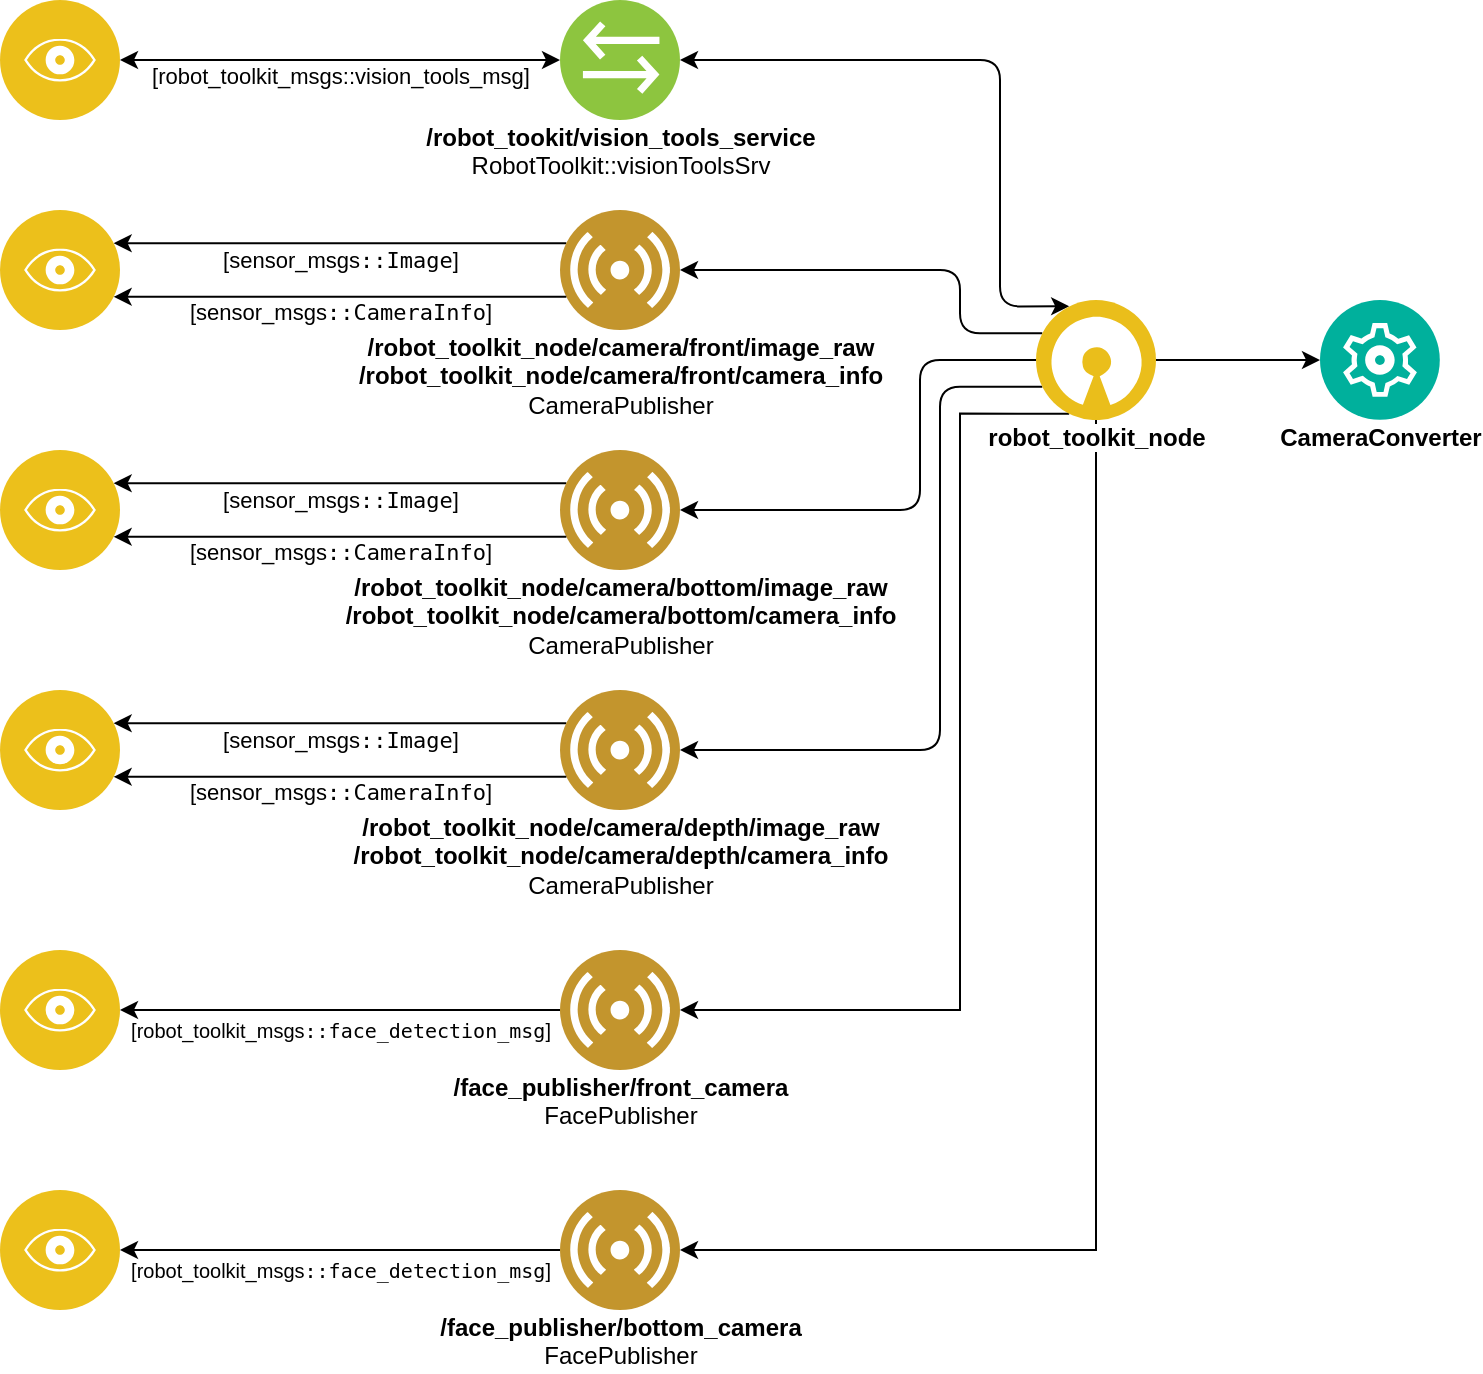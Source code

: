 <mxfile version="10.7.7" type="device"><diagram id="i_G1sJ6apPRsVd_6MF1_" name="Page-1"><mxGraphModel dx="1969" dy="1169" grid="1" gridSize="10" guides="1" tooltips="1" connect="1" arrows="1" fold="1" page="1" pageScale="1" pageWidth="850" pageHeight="1100" math="0" shadow="0"><root><mxCell id="0"/><mxCell id="1" parent="0"/><mxCell id="Xuhcu1reCGZLSPkCSpRx-32" style="edgeStyle=orthogonalEdgeStyle;rounded=1;orthogonalLoop=1;jettySize=auto;html=1;exitX=0.25;exitY=0;exitDx=0;exitDy=0;entryX=1;entryY=0.5;entryDx=0;entryDy=0;fontColor=#000000;startArrow=classic;startFill=1;spacingTop=-5;" parent="1" source="Xuhcu1reCGZLSPkCSpRx-1" target="Xuhcu1reCGZLSPkCSpRx-4" edge="1"><mxGeometry relative="1" as="geometry"><Array as="points"><mxPoint x="560" y="218"/><mxPoint x="560" y="95"/></Array></mxGeometry></mxCell><mxCell id="Xuhcu1reCGZLSPkCSpRx-40" style="edgeStyle=orthogonalEdgeStyle;rounded=1;orthogonalLoop=1;jettySize=auto;html=1;exitX=0;exitY=0.25;exitDx=0;exitDy=0;entryX=1;entryY=0.5;entryDx=0;entryDy=0;startArrow=none;startFill=0;endArrow=classic;endFill=1;fontColor=#000000;spacingTop=-5;" parent="1" source="Xuhcu1reCGZLSPkCSpRx-1" target="Xuhcu1reCGZLSPkCSpRx-3" edge="1"><mxGeometry relative="1" as="geometry"><Array as="points"><mxPoint x="540" y="232"/><mxPoint x="540" y="200"/></Array></mxGeometry></mxCell><mxCell id="Xuhcu1reCGZLSPkCSpRx-50" style="edgeStyle=orthogonalEdgeStyle;rounded=1;orthogonalLoop=1;jettySize=auto;html=1;exitX=0;exitY=0.5;exitDx=0;exitDy=0;entryX=1;entryY=0.5;entryDx=0;entryDy=0;startArrow=none;startFill=0;endArrow=classic;endFill=1;fontColor=#000000;spacingTop=-5;" parent="1" source="Xuhcu1reCGZLSPkCSpRx-1" target="losZdqoc-aFx0LQY1bLT-7" edge="1"><mxGeometry relative="1" as="geometry"><mxPoint x="400" y="350" as="targetPoint"/><Array as="points"><mxPoint x="520" y="245"/><mxPoint x="520" y="320"/></Array></mxGeometry></mxCell><mxCell id="Xuhcu1reCGZLSPkCSpRx-51" style="edgeStyle=orthogonalEdgeStyle;rounded=1;orthogonalLoop=1;jettySize=auto;html=1;exitX=0;exitY=0.75;exitDx=0;exitDy=0;startArrow=none;startFill=0;endArrow=classic;endFill=1;fontColor=#000000;spacingTop=-5;entryX=1;entryY=0.5;entryDx=0;entryDy=0;" parent="1" source="Xuhcu1reCGZLSPkCSpRx-1" target="losZdqoc-aFx0LQY1bLT-11" edge="1"><mxGeometry relative="1" as="geometry"><Array as="points"><mxPoint x="530" y="258"/><mxPoint x="530" y="440"/></Array><mxPoint x="581" y="460" as="targetPoint"/></mxGeometry></mxCell><mxCell id="OilvU9cy9Bzv-2yW6PY0-7" style="edgeStyle=orthogonalEdgeStyle;rounded=0;orthogonalLoop=1;jettySize=auto;html=1;exitX=0.25;exitY=1;exitDx=0;exitDy=0;entryX=1;entryY=0.5;entryDx=0;entryDy=0;" edge="1" parent="1" source="Xuhcu1reCGZLSPkCSpRx-1" target="OilvU9cy9Bzv-2yW6PY0-2"><mxGeometry relative="1" as="geometry"><Array as="points"><mxPoint x="540" y="272"/><mxPoint x="540" y="570"/></Array></mxGeometry></mxCell><mxCell id="OilvU9cy9Bzv-2yW6PY0-11" style="edgeStyle=orthogonalEdgeStyle;rounded=0;orthogonalLoop=1;jettySize=auto;html=1;exitX=0.5;exitY=1;exitDx=0;exitDy=0;entryX=1;entryY=0.5;entryDx=0;entryDy=0;" edge="1" parent="1" source="Xuhcu1reCGZLSPkCSpRx-1" target="OilvU9cy9Bzv-2yW6PY0-9"><mxGeometry relative="1" as="geometry"/></mxCell><mxCell id="Xuhcu1reCGZLSPkCSpRx-1" value="robot_toolkit_node" style="aspect=fixed;perimeter=ellipsePerimeter;html=1;align=center;shadow=0;dashed=0;fontColor=#000000;labelBackgroundColor=#ffffff;fontSize=12;spacingTop=-5;image;image=img/lib/ibm/applications/open_source_tools.svg;fontStyle=1" parent="1" vertex="1"><mxGeometry x="578" y="215" width="60" height="60" as="geometry"/></mxCell><mxCell id="Xuhcu1reCGZLSPkCSpRx-42" value="[sensor_msgs&lt;code&gt;::Image&lt;/code&gt;]" style="edgeStyle=orthogonalEdgeStyle;rounded=1;orthogonalLoop=1;jettySize=auto;html=1;exitX=0;exitY=0.25;exitDx=0;exitDy=0;entryX=1;entryY=0.25;entryDx=0;entryDy=0;startArrow=none;startFill=0;endArrow=classic;endFill=1;fontColor=#000000;verticalAlign=top;horizontal=1;spacingTop=-5;" parent="1" source="Xuhcu1reCGZLSPkCSpRx-3" target="Xuhcu1reCGZLSPkCSpRx-41" edge="1"><mxGeometry relative="1" as="geometry"/></mxCell><mxCell id="Xuhcu1reCGZLSPkCSpRx-3" value="/robot_toolkit_node/camera/front/image_raw&lt;br&gt;/robot_toolkit_node/camera/front/camera_info&lt;br&gt;&lt;span style=&quot;font-weight: normal&quot;&gt;CameraPublisher&lt;/span&gt;&lt;br&gt;" style="aspect=fixed;perimeter=ellipsePerimeter;html=1;align=center;shadow=0;dashed=0;fontColor=#000000;labelBackgroundColor=#ffffff;fontSize=12;spacingTop=-5;image;image=img/lib/ibm/users/sensor.svg;fontStyle=1;verticalAlign=top;horizontal=1;" parent="1" vertex="1"><mxGeometry x="340" y="170" width="60" height="60" as="geometry"/></mxCell><mxCell id="Xuhcu1reCGZLSPkCSpRx-34" style="edgeStyle=orthogonalEdgeStyle;rounded=1;orthogonalLoop=1;jettySize=auto;html=1;exitX=0;exitY=0.5;exitDx=0;exitDy=0;entryX=1;entryY=0.5;entryDx=0;entryDy=0;fontColor=#000000;strokeColor=none;startArrow=classic;startFill=1;verticalAlign=top;horizontal=1;spacingTop=-5;" parent="1" source="Xuhcu1reCGZLSPkCSpRx-4" target="Xuhcu1reCGZLSPkCSpRx-33" edge="1"><mxGeometry relative="1" as="geometry"/></mxCell><mxCell id="Xuhcu1reCGZLSPkCSpRx-4" value="/robot_tookit/vision_tools_service&lt;br&gt;&lt;span style=&quot;font-weight: normal&quot;&gt;RobotToolkit::visionToolsSrv&lt;/span&gt;&lt;br&gt;" style="aspect=fixed;perimeter=ellipsePerimeter;html=1;align=center;shadow=0;dashed=0;fontColor=#000000;labelBackgroundColor=#ffffff;fontSize=12;spacingTop=-5;image;image=img/lib/ibm/vpc/Bridge.svg;fontStyle=1;verticalAlign=top;horizontal=1;" parent="1" vertex="1"><mxGeometry x="340" y="65" width="60" height="60" as="geometry"/></mxCell><mxCell id="Xuhcu1reCGZLSPkCSpRx-8" value="CameraConverter&lt;br&gt;" style="aspect=fixed;perimeter=ellipsePerimeter;html=1;align=center;shadow=0;dashed=0;fontColor=#000000;labelBackgroundColor=#ffffff;fontSize=12;spacingTop=-5;image;image=img/lib/ibm/management/management.svg;fontStyle=1" parent="1" vertex="1"><mxGeometry x="720" y="215" width="60" height="60" as="geometry"/></mxCell><mxCell id="Xuhcu1reCGZLSPkCSpRx-19" value="" style="edgeStyle=elbowEdgeStyle;elbow=horizontal;endArrow=classic;html=1;fontColor=#000000;exitX=1;exitY=0.5;exitDx=0;exitDy=0;entryX=0;entryY=0.5;entryDx=0;entryDy=0;spacingTop=-5;" parent="1" source="Xuhcu1reCGZLSPkCSpRx-1" target="Xuhcu1reCGZLSPkCSpRx-8" edge="1"><mxGeometry width="50" height="50" relative="1" as="geometry"><mxPoint x="300" y="515" as="sourcePoint"/><mxPoint x="730" y="95" as="targetPoint"/><Array as="points"><mxPoint x="700" y="230"/></Array></mxGeometry></mxCell><mxCell id="Xuhcu1reCGZLSPkCSpRx-38" value="[robot_toolkit_msgs::vision_tools_msg]" style="edgeStyle=orthogonalEdgeStyle;rounded=1;orthogonalLoop=1;jettySize=auto;html=1;exitX=1;exitY=0.5;exitDx=0;exitDy=0;entryX=0;entryY=0.5;entryDx=0;entryDy=0;startArrow=classic;startFill=1;fontColor=#000000;verticalAlign=top;horizontal=1;spacingTop=-5;" parent="1" source="Xuhcu1reCGZLSPkCSpRx-33" target="Xuhcu1reCGZLSPkCSpRx-4" edge="1"><mxGeometry relative="1" as="geometry"/></mxCell><mxCell id="Xuhcu1reCGZLSPkCSpRx-33" value="" style="aspect=fixed;perimeter=ellipsePerimeter;html=1;align=center;shadow=0;dashed=0;fontColor=#4277BB;labelBackgroundColor=#ffffff;fontSize=12;spacingTop=-5;image;image=img/lib/ibm/applications/visualization.svg;verticalAlign=top;horizontal=1;" parent="1" vertex="1"><mxGeometry x="60" y="65" width="60" height="60" as="geometry"/></mxCell><mxCell id="Xuhcu1reCGZLSPkCSpRx-41" value="" style="aspect=fixed;perimeter=ellipsePerimeter;html=1;align=center;shadow=0;dashed=0;fontColor=#4277BB;labelBackgroundColor=#ffffff;fontSize=12;spacingTop=-5;image;image=img/lib/ibm/applications/visualization.svg;verticalAlign=top;horizontal=1;" parent="1" vertex="1"><mxGeometry x="60" y="170" width="60" height="60" as="geometry"/></mxCell><mxCell id="losZdqoc-aFx0LQY1bLT-5" value="[sensor_msgs&lt;code&gt;::CameraInfo&lt;/code&gt;]" style="edgeStyle=orthogonalEdgeStyle;rounded=1;orthogonalLoop=1;jettySize=auto;html=1;exitX=0;exitY=0.75;exitDx=0;exitDy=0;entryX=1;entryY=0.75;entryDx=0;entryDy=0;startArrow=none;startFill=0;endArrow=classic;endFill=1;fontColor=#000000;verticalAlign=top;horizontal=1;spacingTop=-5;" parent="1" source="Xuhcu1reCGZLSPkCSpRx-3" target="Xuhcu1reCGZLSPkCSpRx-41" edge="1"><mxGeometry relative="1" as="geometry"><mxPoint x="353" y="197" as="sourcePoint"/><mxPoint x="127" y="197" as="targetPoint"/></mxGeometry></mxCell><mxCell id="losZdqoc-aFx0LQY1bLT-6" value="[sensor_msgs&lt;code&gt;::Image&lt;/code&gt;]" style="edgeStyle=orthogonalEdgeStyle;rounded=1;orthogonalLoop=1;jettySize=auto;html=1;exitX=0;exitY=0.25;exitDx=0;exitDy=0;entryX=1;entryY=0.25;entryDx=0;entryDy=0;startArrow=none;startFill=0;endArrow=classic;endFill=1;fontColor=#000000;verticalAlign=top;horizontal=1;spacingTop=-5;" parent="1" source="losZdqoc-aFx0LQY1bLT-7" target="losZdqoc-aFx0LQY1bLT-8" edge="1"><mxGeometry relative="1" as="geometry"/></mxCell><mxCell id="losZdqoc-aFx0LQY1bLT-7" value="/robot_toolkit_node/camera/bottom/image_raw&lt;br&gt;/robot_toolkit_node/camera/bottom/camera_info&lt;br&gt;&lt;span style=&quot;font-weight: normal&quot;&gt;CameraPublisher&lt;/span&gt;&lt;br&gt;" style="aspect=fixed;perimeter=ellipsePerimeter;html=1;align=center;shadow=0;dashed=0;fontColor=#000000;labelBackgroundColor=#ffffff;fontSize=12;spacingTop=-5;image;image=img/lib/ibm/users/sensor.svg;fontStyle=1;verticalAlign=top;horizontal=1;" parent="1" vertex="1"><mxGeometry x="340" y="290" width="60" height="60" as="geometry"/></mxCell><mxCell id="losZdqoc-aFx0LQY1bLT-8" value="" style="aspect=fixed;perimeter=ellipsePerimeter;html=1;align=center;shadow=0;dashed=0;fontColor=#4277BB;labelBackgroundColor=#ffffff;fontSize=12;spacingTop=-5;image;image=img/lib/ibm/applications/visualization.svg;verticalAlign=top;horizontal=1;" parent="1" vertex="1"><mxGeometry x="60" y="290" width="60" height="60" as="geometry"/></mxCell><mxCell id="losZdqoc-aFx0LQY1bLT-9" value="[sensor_msgs&lt;code&gt;::CameraInfo&lt;/code&gt;]" style="edgeStyle=orthogonalEdgeStyle;rounded=1;orthogonalLoop=1;jettySize=auto;html=1;exitX=0;exitY=0.75;exitDx=0;exitDy=0;entryX=1;entryY=0.75;entryDx=0;entryDy=0;startArrow=none;startFill=0;endArrow=classic;endFill=1;fontColor=#000000;verticalAlign=top;horizontal=1;spacingTop=-5;" parent="1" source="losZdqoc-aFx0LQY1bLT-7" target="losZdqoc-aFx0LQY1bLT-8" edge="1"><mxGeometry relative="1" as="geometry"><mxPoint x="353" y="317" as="sourcePoint"/><mxPoint x="127" y="317" as="targetPoint"/></mxGeometry></mxCell><mxCell id="losZdqoc-aFx0LQY1bLT-10" value="[sensor_msgs&lt;code&gt;::Image&lt;/code&gt;]" style="edgeStyle=orthogonalEdgeStyle;rounded=1;orthogonalLoop=1;jettySize=auto;html=1;exitX=0;exitY=0.25;exitDx=0;exitDy=0;entryX=1;entryY=0.25;entryDx=0;entryDy=0;startArrow=none;startFill=0;endArrow=classic;endFill=1;fontColor=#000000;verticalAlign=top;horizontal=1;spacingTop=-5;" parent="1" source="losZdqoc-aFx0LQY1bLT-11" target="losZdqoc-aFx0LQY1bLT-12" edge="1"><mxGeometry relative="1" as="geometry"/></mxCell><mxCell id="losZdqoc-aFx0LQY1bLT-11" value="/robot_toolkit_node/camera/depth/image_raw&lt;br&gt;/robot_toolkit_node/camera/depth/camera_info&lt;br&gt;&lt;span style=&quot;font-weight: normal&quot;&gt;CameraPublisher&lt;/span&gt;&lt;br&gt;" style="aspect=fixed;perimeter=ellipsePerimeter;html=1;align=center;shadow=0;dashed=0;fontColor=#000000;labelBackgroundColor=#ffffff;fontSize=12;spacingTop=-5;image;image=img/lib/ibm/users/sensor.svg;fontStyle=1;verticalAlign=top;horizontal=1;" parent="1" vertex="1"><mxGeometry x="340" y="410" width="60" height="60" as="geometry"/></mxCell><mxCell id="losZdqoc-aFx0LQY1bLT-12" value="" style="aspect=fixed;perimeter=ellipsePerimeter;html=1;align=center;shadow=0;dashed=0;fontColor=#4277BB;labelBackgroundColor=#ffffff;fontSize=12;spacingTop=-5;image;image=img/lib/ibm/applications/visualization.svg;verticalAlign=top;horizontal=1;" parent="1" vertex="1"><mxGeometry x="60" y="410" width="60" height="60" as="geometry"/></mxCell><mxCell id="losZdqoc-aFx0LQY1bLT-13" value="[sensor_msgs&lt;code&gt;::CameraInfo&lt;/code&gt;]" style="edgeStyle=orthogonalEdgeStyle;rounded=1;orthogonalLoop=1;jettySize=auto;html=1;exitX=0;exitY=0.75;exitDx=0;exitDy=0;entryX=1;entryY=0.75;entryDx=0;entryDy=0;startArrow=none;startFill=0;endArrow=classic;endFill=1;fontColor=#000000;verticalAlign=top;horizontal=1;spacingTop=-5;" parent="1" source="losZdqoc-aFx0LQY1bLT-11" target="losZdqoc-aFx0LQY1bLT-12" edge="1"><mxGeometry relative="1" as="geometry"><mxPoint x="353" y="437" as="sourcePoint"/><mxPoint x="127" y="437" as="targetPoint"/></mxGeometry></mxCell><mxCell id="OilvU9cy9Bzv-2yW6PY0-6" style="edgeStyle=orthogonalEdgeStyle;rounded=0;orthogonalLoop=1;jettySize=auto;html=1;exitX=0;exitY=0.5;exitDx=0;exitDy=0;entryX=1;entryY=0.5;entryDx=0;entryDy=0;" edge="1" parent="1" source="OilvU9cy9Bzv-2yW6PY0-2" target="OilvU9cy9Bzv-2yW6PY0-3"><mxGeometry relative="1" as="geometry"/></mxCell><mxCell id="OilvU9cy9Bzv-2yW6PY0-12" value="&lt;div style=&quot;font-size: 10px;&quot;&gt;[robot_toolkit_msgs&lt;code style=&quot;font-size: 10px;&quot;&gt;::face_detection_msg&lt;/code&gt;]&lt;/div&gt;" style="text;html=1;resizable=0;points=[];align=center;verticalAlign=middle;labelBackgroundColor=#ffffff;fontSize=10;" vertex="1" connectable="0" parent="OilvU9cy9Bzv-2yW6PY0-6"><mxGeometry x="0.282" relative="1" as="geometry"><mxPoint x="31" y="10" as="offset"/></mxGeometry></mxCell><mxCell id="OilvU9cy9Bzv-2yW6PY0-2" value="/face_publisher/front_camera&lt;br&gt;&lt;span style=&quot;font-weight: normal&quot;&gt;FacePublisher&lt;/span&gt;" style="aspect=fixed;perimeter=ellipsePerimeter;html=1;align=center;shadow=0;dashed=0;fontColor=#000000;labelBackgroundColor=#ffffff;fontSize=12;spacingTop=-5;image;image=img/lib/ibm/users/sensor.svg;fontStyle=1;verticalAlign=top;horizontal=1;" vertex="1" parent="1"><mxGeometry x="340" y="540" width="60" height="60" as="geometry"/></mxCell><mxCell id="OilvU9cy9Bzv-2yW6PY0-3" value="" style="aspect=fixed;perimeter=ellipsePerimeter;html=1;align=center;shadow=0;dashed=0;fontColor=#4277BB;labelBackgroundColor=#ffffff;fontSize=12;spacingTop=-5;image;image=img/lib/ibm/applications/visualization.svg;verticalAlign=top;horizontal=1;" vertex="1" parent="1"><mxGeometry x="60" y="540" width="60" height="60" as="geometry"/></mxCell><mxCell id="OilvU9cy9Bzv-2yW6PY0-8" style="edgeStyle=orthogonalEdgeStyle;rounded=0;orthogonalLoop=1;jettySize=auto;html=1;exitX=0;exitY=0.5;exitDx=0;exitDy=0;entryX=1;entryY=0.5;entryDx=0;entryDy=0;" edge="1" parent="1" source="OilvU9cy9Bzv-2yW6PY0-9" target="OilvU9cy9Bzv-2yW6PY0-10"><mxGeometry relative="1" as="geometry"/></mxCell><mxCell id="OilvU9cy9Bzv-2yW6PY0-13" value="&lt;div&gt;[robot_toolkit_msgs&lt;code&gt;::face_detection_msg&lt;/code&gt;]&lt;/div&gt;" style="text;html=1;resizable=0;points=[];align=center;verticalAlign=middle;labelBackgroundColor=#ffffff;fontSize=10;" vertex="1" connectable="0" parent="OilvU9cy9Bzv-2yW6PY0-8"><mxGeometry x="0.164" relative="1" as="geometry"><mxPoint x="18" y="10" as="offset"/></mxGeometry></mxCell><mxCell id="OilvU9cy9Bzv-2yW6PY0-9" value="&lt;b&gt;/face_publisher/bottom_camera&lt;/b&gt;&lt;br&gt;&lt;span&gt;FacePublisher&lt;/span&gt;" style="aspect=fixed;perimeter=ellipsePerimeter;html=1;align=center;shadow=0;dashed=0;fontColor=#000000;labelBackgroundColor=#ffffff;fontSize=12;spacingTop=-5;image;image=img/lib/ibm/users/sensor.svg;fontStyle=0;verticalAlign=top;horizontal=1;" vertex="1" parent="1"><mxGeometry x="340" y="660" width="60" height="60" as="geometry"/></mxCell><mxCell id="OilvU9cy9Bzv-2yW6PY0-10" value="" style="aspect=fixed;perimeter=ellipsePerimeter;html=1;align=center;shadow=0;dashed=0;fontColor=#4277BB;labelBackgroundColor=#ffffff;fontSize=12;spacingTop=-5;image;image=img/lib/ibm/applications/visualization.svg;verticalAlign=top;horizontal=1;" vertex="1" parent="1"><mxGeometry x="60" y="660" width="60" height="60" as="geometry"/></mxCell></root></mxGraphModel></diagram></mxfile>